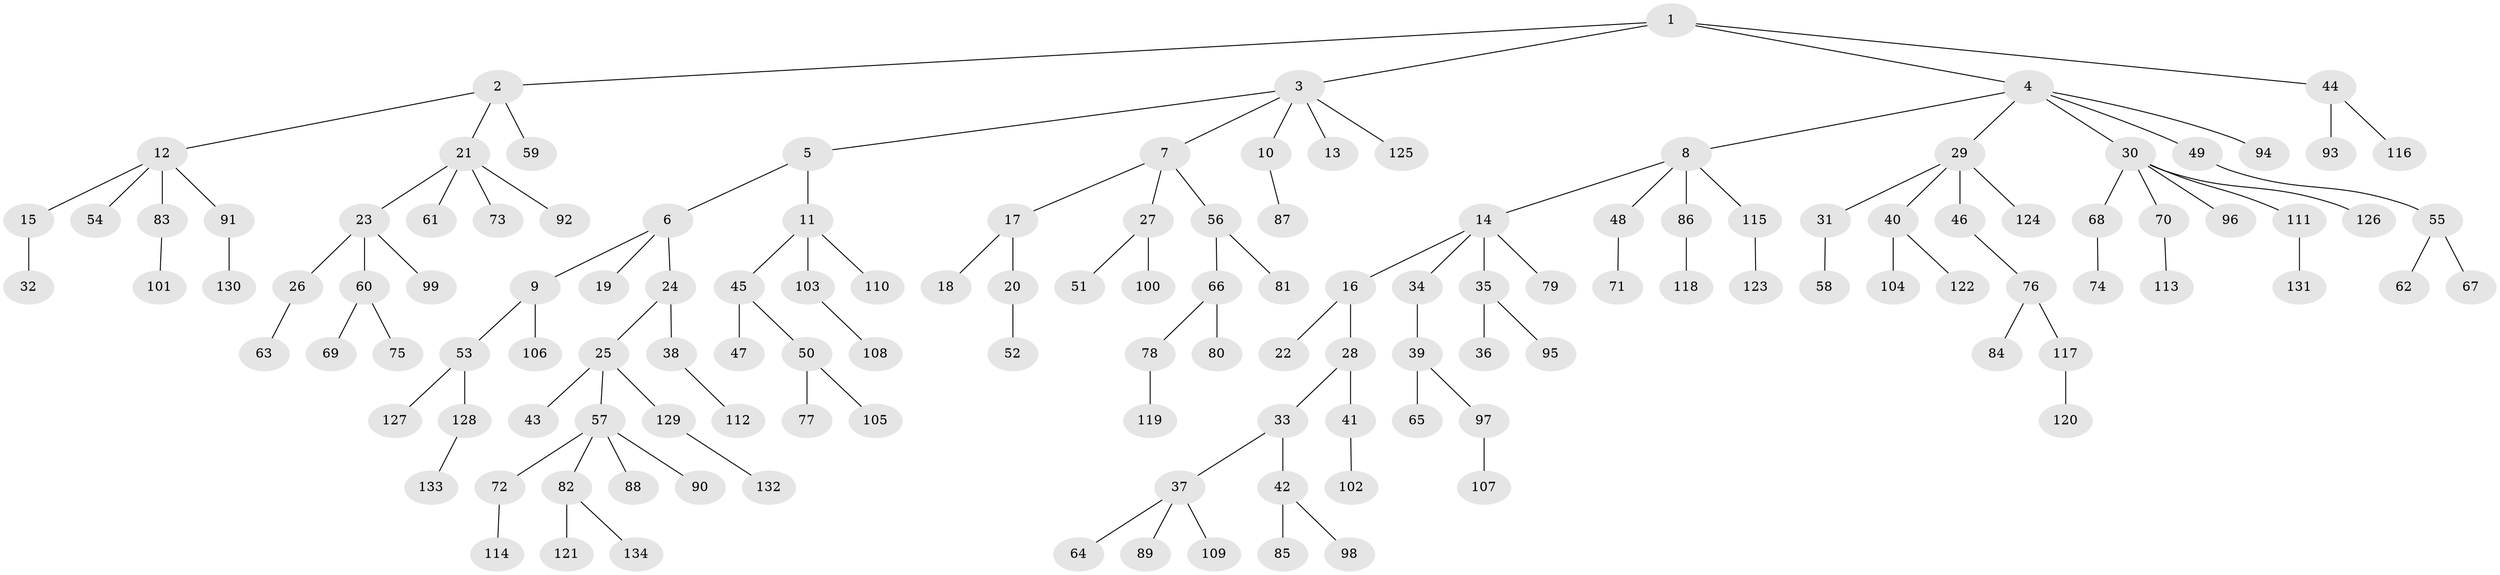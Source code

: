 // coarse degree distribution, {5: 0.0425531914893617, 2: 0.22340425531914893, 4: 0.06382978723404255, 3: 0.1702127659574468, 1: 0.48936170212765956, 6: 0.010638297872340425}
// Generated by graph-tools (version 1.1) at 2025/37/03/04/25 23:37:19]
// undirected, 134 vertices, 133 edges
graph export_dot {
  node [color=gray90,style=filled];
  1;
  2;
  3;
  4;
  5;
  6;
  7;
  8;
  9;
  10;
  11;
  12;
  13;
  14;
  15;
  16;
  17;
  18;
  19;
  20;
  21;
  22;
  23;
  24;
  25;
  26;
  27;
  28;
  29;
  30;
  31;
  32;
  33;
  34;
  35;
  36;
  37;
  38;
  39;
  40;
  41;
  42;
  43;
  44;
  45;
  46;
  47;
  48;
  49;
  50;
  51;
  52;
  53;
  54;
  55;
  56;
  57;
  58;
  59;
  60;
  61;
  62;
  63;
  64;
  65;
  66;
  67;
  68;
  69;
  70;
  71;
  72;
  73;
  74;
  75;
  76;
  77;
  78;
  79;
  80;
  81;
  82;
  83;
  84;
  85;
  86;
  87;
  88;
  89;
  90;
  91;
  92;
  93;
  94;
  95;
  96;
  97;
  98;
  99;
  100;
  101;
  102;
  103;
  104;
  105;
  106;
  107;
  108;
  109;
  110;
  111;
  112;
  113;
  114;
  115;
  116;
  117;
  118;
  119;
  120;
  121;
  122;
  123;
  124;
  125;
  126;
  127;
  128;
  129;
  130;
  131;
  132;
  133;
  134;
  1 -- 2;
  1 -- 3;
  1 -- 4;
  1 -- 44;
  2 -- 12;
  2 -- 21;
  2 -- 59;
  3 -- 5;
  3 -- 7;
  3 -- 10;
  3 -- 13;
  3 -- 125;
  4 -- 8;
  4 -- 29;
  4 -- 30;
  4 -- 49;
  4 -- 94;
  5 -- 6;
  5 -- 11;
  6 -- 9;
  6 -- 19;
  6 -- 24;
  7 -- 17;
  7 -- 27;
  7 -- 56;
  8 -- 14;
  8 -- 48;
  8 -- 86;
  8 -- 115;
  9 -- 53;
  9 -- 106;
  10 -- 87;
  11 -- 45;
  11 -- 103;
  11 -- 110;
  12 -- 15;
  12 -- 54;
  12 -- 83;
  12 -- 91;
  14 -- 16;
  14 -- 34;
  14 -- 35;
  14 -- 79;
  15 -- 32;
  16 -- 22;
  16 -- 28;
  17 -- 18;
  17 -- 20;
  20 -- 52;
  21 -- 23;
  21 -- 61;
  21 -- 73;
  21 -- 92;
  23 -- 26;
  23 -- 60;
  23 -- 99;
  24 -- 25;
  24 -- 38;
  25 -- 43;
  25 -- 57;
  25 -- 129;
  26 -- 63;
  27 -- 51;
  27 -- 100;
  28 -- 33;
  28 -- 41;
  29 -- 31;
  29 -- 40;
  29 -- 46;
  29 -- 124;
  30 -- 68;
  30 -- 70;
  30 -- 96;
  30 -- 111;
  30 -- 126;
  31 -- 58;
  33 -- 37;
  33 -- 42;
  34 -- 39;
  35 -- 36;
  35 -- 95;
  37 -- 64;
  37 -- 89;
  37 -- 109;
  38 -- 112;
  39 -- 65;
  39 -- 97;
  40 -- 104;
  40 -- 122;
  41 -- 102;
  42 -- 85;
  42 -- 98;
  44 -- 93;
  44 -- 116;
  45 -- 47;
  45 -- 50;
  46 -- 76;
  48 -- 71;
  49 -- 55;
  50 -- 77;
  50 -- 105;
  53 -- 127;
  53 -- 128;
  55 -- 62;
  55 -- 67;
  56 -- 66;
  56 -- 81;
  57 -- 72;
  57 -- 82;
  57 -- 88;
  57 -- 90;
  60 -- 69;
  60 -- 75;
  66 -- 78;
  66 -- 80;
  68 -- 74;
  70 -- 113;
  72 -- 114;
  76 -- 84;
  76 -- 117;
  78 -- 119;
  82 -- 121;
  82 -- 134;
  83 -- 101;
  86 -- 118;
  91 -- 130;
  97 -- 107;
  103 -- 108;
  111 -- 131;
  115 -- 123;
  117 -- 120;
  128 -- 133;
  129 -- 132;
}
